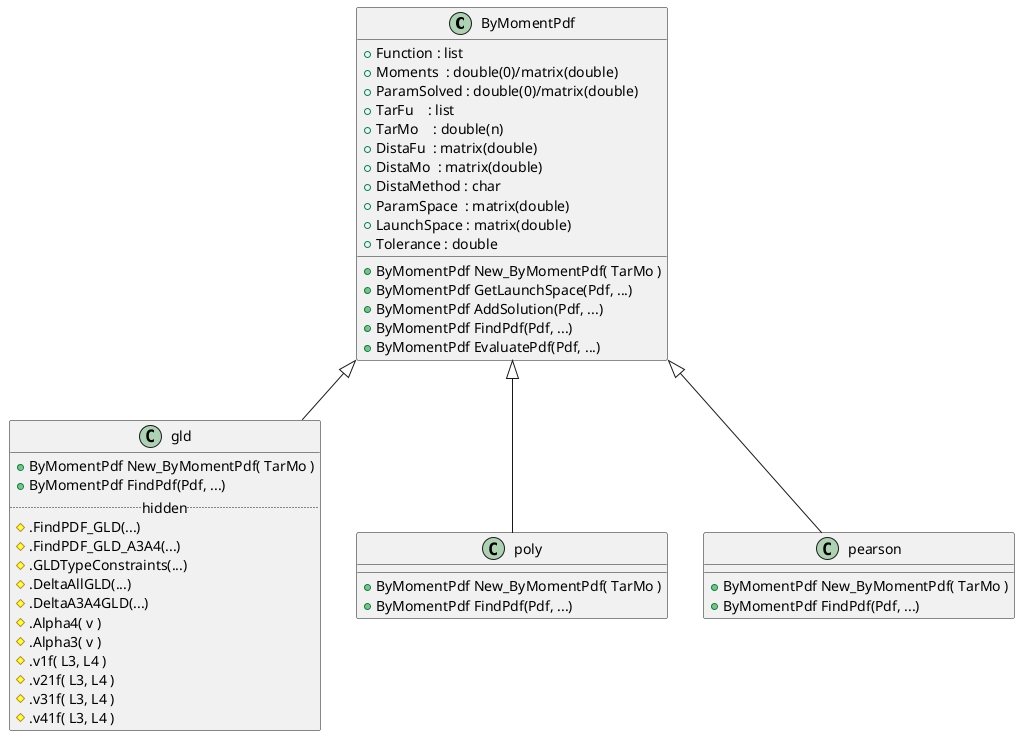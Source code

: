 @startuml
class ByMomentPdf {
  +{field} Function : list
  +{field} Moments  : double(0)/matrix(double)
  +{field} ParamSolved : double(0)/matrix(double)
  +{field} TarFu    : list
  +{field} TarMo    : double(n)
  +{field} DistaFu  : matrix(double)
  +{field} DistaMo  : matrix(double)
  +{field} DistaMethod : char
  +{field} ParamSpace  : matrix(double)
  +{field} LaunchSpace : matrix(double)
  +{field} Tolerance : double

  +ByMomentPdf New_ByMomentPdf( TarMo )
  +ByMomentPdf GetLaunchSpace(Pdf, ...)
  +ByMomentPdf AddSolution(Pdf, ...)
  +ByMomentPdf FindPdf(Pdf, ...)
  +ByMomentPdf EvaluatePdf(Pdf, ...)
}


class gld {
  +ByMomentPdf New_ByMomentPdf( TarMo )
  +ByMomentPdf FindPdf(Pdf, ...)
  .. hidden ..
  #.FindPDF_GLD(...)
  #.FindPDF_GLD_A3A4(...)
  #.GLDTypeConstraints(...)
  #.DeltaAllGLD(...)
  #.DeltaA3A4GLD(...)
  #.Alpha4( v )
  #.Alpha3( v )
  #.v1f( L3, L4 )
  #.v21f( L3, L4 )
  #.v31f( L3, L4 )
  #.v41f( L3, L4 )
}

class poly {
  +ByMomentPdf New_ByMomentPdf( TarMo )
  +ByMomentPdf FindPdf(Pdf, ...)
}

class pearson {
  +ByMomentPdf New_ByMomentPdf( TarMo )
  +ByMomentPdf FindPdf(Pdf, ...)
}

  ByMomentPdf <|-- gld
  ByMomentPdf <|-- pearson
  ByMomentPdf <|-- poly
@enduml